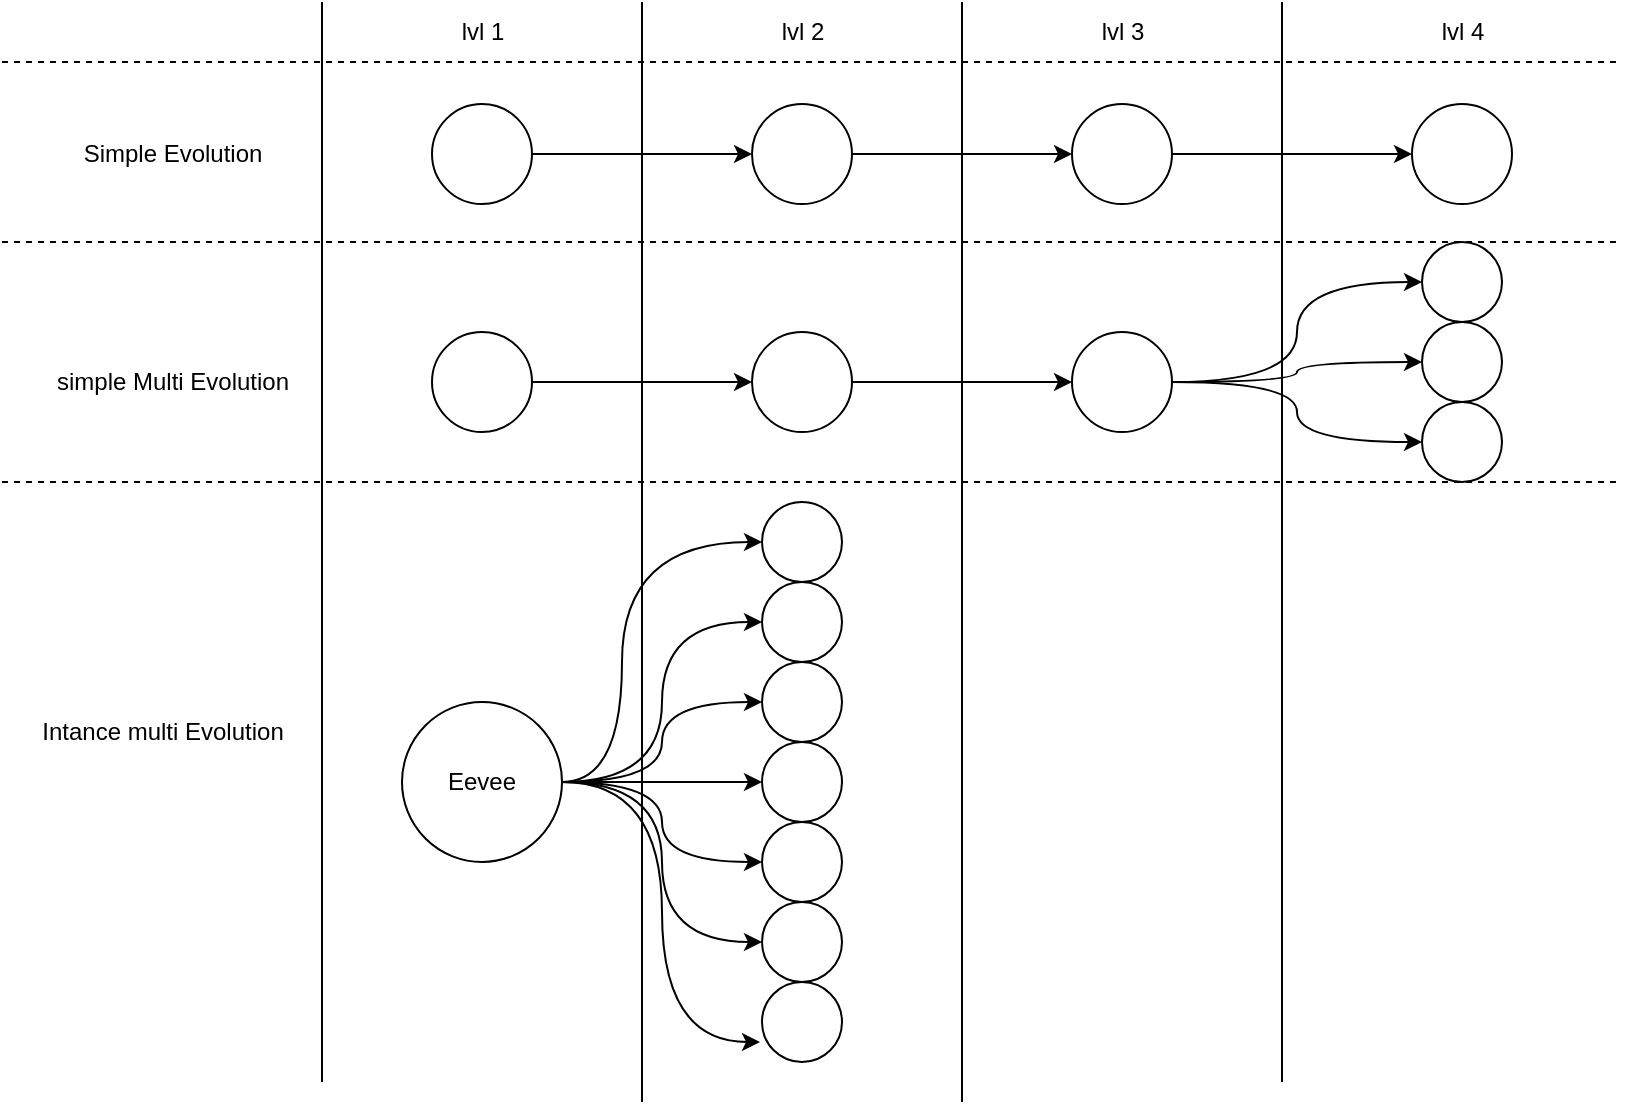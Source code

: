 <mxfile version="20.2.8" type="github">
  <diagram id="L8x1p3_wUoEDGuBpzZGT" name="Page-1">
    <mxGraphModel dx="1108" dy="685" grid="1" gridSize="10" guides="1" tooltips="1" connect="1" arrows="1" fold="1" page="1" pageScale="1" pageWidth="827" pageHeight="1169" math="0" shadow="0">
      <root>
        <mxCell id="0" />
        <mxCell id="1" parent="0" />
        <mxCell id="OMDTb1dRM-pu-fCfnJjT-1" value="" style="endArrow=none;html=1;rounded=0;" edge="1" parent="1">
          <mxGeometry width="50" height="50" relative="1" as="geometry">
            <mxPoint x="160" y="580" as="sourcePoint" />
            <mxPoint x="160" y="40" as="targetPoint" />
          </mxGeometry>
        </mxCell>
        <mxCell id="OMDTb1dRM-pu-fCfnJjT-2" value="" style="endArrow=none;html=1;rounded=0;" edge="1" parent="1">
          <mxGeometry width="50" height="50" relative="1" as="geometry">
            <mxPoint x="320" y="590" as="sourcePoint" />
            <mxPoint x="320" y="40" as="targetPoint" />
          </mxGeometry>
        </mxCell>
        <mxCell id="OMDTb1dRM-pu-fCfnJjT-3" value="" style="endArrow=none;html=1;rounded=0;" edge="1" parent="1">
          <mxGeometry width="50" height="50" relative="1" as="geometry">
            <mxPoint x="480" y="590" as="sourcePoint" />
            <mxPoint x="480" y="40" as="targetPoint" />
          </mxGeometry>
        </mxCell>
        <mxCell id="OMDTb1dRM-pu-fCfnJjT-4" value="" style="endArrow=none;html=1;rounded=0;" edge="1" parent="1">
          <mxGeometry width="50" height="50" relative="1" as="geometry">
            <mxPoint x="640" y="580" as="sourcePoint" />
            <mxPoint x="640" y="40" as="targetPoint" />
          </mxGeometry>
        </mxCell>
        <mxCell id="OMDTb1dRM-pu-fCfnJjT-5" value="lvl 4" style="text;html=1;align=center;verticalAlign=middle;resizable=0;points=[];autosize=1;strokeColor=none;fillColor=none;" vertex="1" parent="1">
          <mxGeometry x="710" y="40" width="40" height="30" as="geometry" />
        </mxCell>
        <mxCell id="OMDTb1dRM-pu-fCfnJjT-6" value="lvl 3" style="text;html=1;align=center;verticalAlign=middle;resizable=0;points=[];autosize=1;strokeColor=none;fillColor=none;" vertex="1" parent="1">
          <mxGeometry x="540" y="40" width="40" height="30" as="geometry" />
        </mxCell>
        <mxCell id="OMDTb1dRM-pu-fCfnJjT-7" value="lvl 2" style="text;html=1;align=center;verticalAlign=middle;resizable=0;points=[];autosize=1;strokeColor=none;fillColor=none;" vertex="1" parent="1">
          <mxGeometry x="380" y="40" width="40" height="30" as="geometry" />
        </mxCell>
        <mxCell id="OMDTb1dRM-pu-fCfnJjT-8" value="lvl 1" style="text;html=1;align=center;verticalAlign=middle;resizable=0;points=[];autosize=1;strokeColor=none;fillColor=none;" vertex="1" parent="1">
          <mxGeometry x="220" y="40" width="40" height="30" as="geometry" />
        </mxCell>
        <mxCell id="OMDTb1dRM-pu-fCfnJjT-48" style="edgeStyle=orthogonalEdgeStyle;curved=1;orthogonalLoop=1;jettySize=auto;html=1;" edge="1" parent="1" source="OMDTb1dRM-pu-fCfnJjT-9" target="OMDTb1dRM-pu-fCfnJjT-11">
          <mxGeometry relative="1" as="geometry" />
        </mxCell>
        <mxCell id="OMDTb1dRM-pu-fCfnJjT-9" value="" style="ellipse;whiteSpace=wrap;html=1;aspect=fixed;" vertex="1" parent="1">
          <mxGeometry x="215" y="91" width="50" height="50" as="geometry" />
        </mxCell>
        <mxCell id="OMDTb1dRM-pu-fCfnJjT-10" value="Simple Evolution" style="text;html=1;align=center;verticalAlign=middle;resizable=0;points=[];autosize=1;strokeColor=none;fillColor=none;" vertex="1" parent="1">
          <mxGeometry x="30" y="101" width="110" height="30" as="geometry" />
        </mxCell>
        <mxCell id="OMDTb1dRM-pu-fCfnJjT-49" style="edgeStyle=orthogonalEdgeStyle;curved=1;orthogonalLoop=1;jettySize=auto;html=1;" edge="1" parent="1" source="OMDTb1dRM-pu-fCfnJjT-11" target="OMDTb1dRM-pu-fCfnJjT-13">
          <mxGeometry relative="1" as="geometry" />
        </mxCell>
        <mxCell id="OMDTb1dRM-pu-fCfnJjT-11" value="" style="ellipse;whiteSpace=wrap;html=1;aspect=fixed;" vertex="1" parent="1">
          <mxGeometry x="375" y="91" width="50" height="50" as="geometry" />
        </mxCell>
        <mxCell id="OMDTb1dRM-pu-fCfnJjT-12" value="" style="ellipse;whiteSpace=wrap;html=1;aspect=fixed;" vertex="1" parent="1">
          <mxGeometry x="705" y="91" width="50" height="50" as="geometry" />
        </mxCell>
        <mxCell id="OMDTb1dRM-pu-fCfnJjT-50" style="edgeStyle=orthogonalEdgeStyle;curved=1;orthogonalLoop=1;jettySize=auto;html=1;entryX=0;entryY=0.5;entryDx=0;entryDy=0;" edge="1" parent="1" source="OMDTb1dRM-pu-fCfnJjT-13" target="OMDTb1dRM-pu-fCfnJjT-12">
          <mxGeometry relative="1" as="geometry" />
        </mxCell>
        <mxCell id="OMDTb1dRM-pu-fCfnJjT-13" value="" style="ellipse;whiteSpace=wrap;html=1;aspect=fixed;" vertex="1" parent="1">
          <mxGeometry x="535" y="91" width="50" height="50" as="geometry" />
        </mxCell>
        <mxCell id="OMDTb1dRM-pu-fCfnJjT-14" value="simple Multi Evolution" style="text;html=1;align=center;verticalAlign=middle;resizable=0;points=[];autosize=1;strokeColor=none;fillColor=none;" vertex="1" parent="1">
          <mxGeometry x="15" y="215" width="140" height="30" as="geometry" />
        </mxCell>
        <mxCell id="OMDTb1dRM-pu-fCfnJjT-16" value="" style="ellipse;whiteSpace=wrap;html=1;aspect=fixed;" vertex="1" parent="1">
          <mxGeometry x="710" y="160" width="40" height="40" as="geometry" />
        </mxCell>
        <mxCell id="OMDTb1dRM-pu-fCfnJjT-45" style="edgeStyle=orthogonalEdgeStyle;curved=1;orthogonalLoop=1;jettySize=auto;html=1;entryX=0;entryY=0.5;entryDx=0;entryDy=0;" edge="1" parent="1" source="OMDTb1dRM-pu-fCfnJjT-17" target="OMDTb1dRM-pu-fCfnJjT-16">
          <mxGeometry relative="1" as="geometry" />
        </mxCell>
        <mxCell id="OMDTb1dRM-pu-fCfnJjT-46" style="edgeStyle=orthogonalEdgeStyle;curved=1;orthogonalLoop=1;jettySize=auto;html=1;entryX=0;entryY=0.5;entryDx=0;entryDy=0;" edge="1" parent="1" source="OMDTb1dRM-pu-fCfnJjT-17" target="OMDTb1dRM-pu-fCfnJjT-43">
          <mxGeometry relative="1" as="geometry" />
        </mxCell>
        <mxCell id="OMDTb1dRM-pu-fCfnJjT-47" style="edgeStyle=orthogonalEdgeStyle;curved=1;orthogonalLoop=1;jettySize=auto;html=1;" edge="1" parent="1" source="OMDTb1dRM-pu-fCfnJjT-17" target="OMDTb1dRM-pu-fCfnJjT-33">
          <mxGeometry relative="1" as="geometry" />
        </mxCell>
        <mxCell id="OMDTb1dRM-pu-fCfnJjT-17" value="" style="ellipse;whiteSpace=wrap;html=1;aspect=fixed;" vertex="1" parent="1">
          <mxGeometry x="535" y="205" width="50" height="50" as="geometry" />
        </mxCell>
        <mxCell id="OMDTb1dRM-pu-fCfnJjT-44" style="edgeStyle=orthogonalEdgeStyle;curved=1;orthogonalLoop=1;jettySize=auto;html=1;" edge="1" parent="1" source="OMDTb1dRM-pu-fCfnJjT-18" target="OMDTb1dRM-pu-fCfnJjT-17">
          <mxGeometry relative="1" as="geometry" />
        </mxCell>
        <mxCell id="OMDTb1dRM-pu-fCfnJjT-18" value="" style="ellipse;whiteSpace=wrap;html=1;aspect=fixed;" vertex="1" parent="1">
          <mxGeometry x="375" y="205" width="50" height="50" as="geometry" />
        </mxCell>
        <mxCell id="OMDTb1dRM-pu-fCfnJjT-42" style="edgeStyle=orthogonalEdgeStyle;curved=1;orthogonalLoop=1;jettySize=auto;html=1;entryX=0;entryY=0.5;entryDx=0;entryDy=0;" edge="1" parent="1" source="OMDTb1dRM-pu-fCfnJjT-19" target="OMDTb1dRM-pu-fCfnJjT-18">
          <mxGeometry relative="1" as="geometry" />
        </mxCell>
        <mxCell id="OMDTb1dRM-pu-fCfnJjT-19" value="" style="ellipse;whiteSpace=wrap;html=1;aspect=fixed;" vertex="1" parent="1">
          <mxGeometry x="215" y="205" width="50" height="50" as="geometry" />
        </mxCell>
        <mxCell id="OMDTb1dRM-pu-fCfnJjT-20" value="" style="ellipse;whiteSpace=wrap;html=1;aspect=fixed;" vertex="1" parent="1">
          <mxGeometry x="380" y="490" width="40" height="40" as="geometry" />
        </mxCell>
        <mxCell id="OMDTb1dRM-pu-fCfnJjT-21" value="" style="endArrow=none;dashed=1;html=1;rounded=0;" edge="1" parent="1">
          <mxGeometry width="50" height="50" relative="1" as="geometry">
            <mxPoint y="160" as="sourcePoint" />
            <mxPoint x="810" y="160" as="targetPoint" />
          </mxGeometry>
        </mxCell>
        <mxCell id="OMDTb1dRM-pu-fCfnJjT-22" value="" style="endArrow=none;dashed=1;html=1;rounded=0;" edge="1" parent="1">
          <mxGeometry width="50" height="50" relative="1" as="geometry">
            <mxPoint y="280" as="sourcePoint" />
            <mxPoint x="810" y="280" as="targetPoint" />
          </mxGeometry>
        </mxCell>
        <mxCell id="OMDTb1dRM-pu-fCfnJjT-23" value="Intance multi Evolution" style="text;html=1;align=center;verticalAlign=middle;resizable=0;points=[];autosize=1;strokeColor=none;fillColor=none;" vertex="1" parent="1">
          <mxGeometry x="10" y="390" width="140" height="30" as="geometry" />
        </mxCell>
        <mxCell id="OMDTb1dRM-pu-fCfnJjT-24" value="" style="endArrow=none;dashed=1;html=1;rounded=0;" edge="1" parent="1">
          <mxGeometry width="50" height="50" relative="1" as="geometry">
            <mxPoint y="70" as="sourcePoint" />
            <mxPoint x="810" y="70" as="targetPoint" />
          </mxGeometry>
        </mxCell>
        <mxCell id="OMDTb1dRM-pu-fCfnJjT-35" style="edgeStyle=orthogonalEdgeStyle;orthogonalLoop=1;jettySize=auto;html=1;entryX=0;entryY=0.5;entryDx=0;entryDy=0;curved=1;" edge="1" parent="1" source="OMDTb1dRM-pu-fCfnJjT-25" target="OMDTb1dRM-pu-fCfnJjT-31">
          <mxGeometry relative="1" as="geometry">
            <Array as="points">
              <mxPoint x="310" y="430" />
              <mxPoint x="310" y="310" />
            </Array>
          </mxGeometry>
        </mxCell>
        <mxCell id="OMDTb1dRM-pu-fCfnJjT-36" style="edgeStyle=orthogonalEdgeStyle;curved=1;orthogonalLoop=1;jettySize=auto;html=1;entryX=0;entryY=0.5;entryDx=0;entryDy=0;" edge="1" parent="1" source="OMDTb1dRM-pu-fCfnJjT-25" target="OMDTb1dRM-pu-fCfnJjT-30">
          <mxGeometry relative="1" as="geometry" />
        </mxCell>
        <mxCell id="OMDTb1dRM-pu-fCfnJjT-37" style="edgeStyle=orthogonalEdgeStyle;curved=1;orthogonalLoop=1;jettySize=auto;html=1;" edge="1" parent="1" source="OMDTb1dRM-pu-fCfnJjT-25" target="OMDTb1dRM-pu-fCfnJjT-29">
          <mxGeometry relative="1" as="geometry" />
        </mxCell>
        <mxCell id="OMDTb1dRM-pu-fCfnJjT-38" style="edgeStyle=orthogonalEdgeStyle;curved=1;orthogonalLoop=1;jettySize=auto;html=1;entryX=0;entryY=0.5;entryDx=0;entryDy=0;" edge="1" parent="1" source="OMDTb1dRM-pu-fCfnJjT-25" target="OMDTb1dRM-pu-fCfnJjT-28">
          <mxGeometry relative="1" as="geometry" />
        </mxCell>
        <mxCell id="OMDTb1dRM-pu-fCfnJjT-39" style="edgeStyle=orthogonalEdgeStyle;curved=1;orthogonalLoop=1;jettySize=auto;html=1;" edge="1" parent="1" source="OMDTb1dRM-pu-fCfnJjT-25" target="OMDTb1dRM-pu-fCfnJjT-27">
          <mxGeometry relative="1" as="geometry" />
        </mxCell>
        <mxCell id="OMDTb1dRM-pu-fCfnJjT-40" style="edgeStyle=orthogonalEdgeStyle;curved=1;orthogonalLoop=1;jettySize=auto;html=1;entryX=0;entryY=0.5;entryDx=0;entryDy=0;" edge="1" parent="1" source="OMDTb1dRM-pu-fCfnJjT-25" target="OMDTb1dRM-pu-fCfnJjT-20">
          <mxGeometry relative="1" as="geometry" />
        </mxCell>
        <mxCell id="OMDTb1dRM-pu-fCfnJjT-41" style="edgeStyle=orthogonalEdgeStyle;curved=1;orthogonalLoop=1;jettySize=auto;html=1;entryX=-0.025;entryY=0.75;entryDx=0;entryDy=0;entryPerimeter=0;" edge="1" parent="1" source="OMDTb1dRM-pu-fCfnJjT-25" target="OMDTb1dRM-pu-fCfnJjT-26">
          <mxGeometry relative="1" as="geometry" />
        </mxCell>
        <mxCell id="OMDTb1dRM-pu-fCfnJjT-25" value="Eevee" style="ellipse;whiteSpace=wrap;html=1;aspect=fixed;" vertex="1" parent="1">
          <mxGeometry x="200" y="390" width="80" height="80" as="geometry" />
        </mxCell>
        <mxCell id="OMDTb1dRM-pu-fCfnJjT-26" value="" style="ellipse;whiteSpace=wrap;html=1;aspect=fixed;" vertex="1" parent="1">
          <mxGeometry x="380" y="530" width="40" height="40" as="geometry" />
        </mxCell>
        <mxCell id="OMDTb1dRM-pu-fCfnJjT-27" value="" style="ellipse;whiteSpace=wrap;html=1;aspect=fixed;" vertex="1" parent="1">
          <mxGeometry x="380" y="450" width="40" height="40" as="geometry" />
        </mxCell>
        <mxCell id="OMDTb1dRM-pu-fCfnJjT-28" value="" style="ellipse;whiteSpace=wrap;html=1;aspect=fixed;" vertex="1" parent="1">
          <mxGeometry x="380" y="410" width="40" height="40" as="geometry" />
        </mxCell>
        <mxCell id="OMDTb1dRM-pu-fCfnJjT-29" value="" style="ellipse;whiteSpace=wrap;html=1;aspect=fixed;" vertex="1" parent="1">
          <mxGeometry x="380" y="370" width="40" height="40" as="geometry" />
        </mxCell>
        <mxCell id="OMDTb1dRM-pu-fCfnJjT-30" value="" style="ellipse;whiteSpace=wrap;html=1;aspect=fixed;" vertex="1" parent="1">
          <mxGeometry x="380" y="330" width="40" height="40" as="geometry" />
        </mxCell>
        <mxCell id="OMDTb1dRM-pu-fCfnJjT-31" value="" style="ellipse;whiteSpace=wrap;html=1;aspect=fixed;" vertex="1" parent="1">
          <mxGeometry x="380" y="290" width="40" height="40" as="geometry" />
        </mxCell>
        <mxCell id="OMDTb1dRM-pu-fCfnJjT-33" value="" style="ellipse;whiteSpace=wrap;html=1;aspect=fixed;" vertex="1" parent="1">
          <mxGeometry x="710" y="240" width="40" height="40" as="geometry" />
        </mxCell>
        <mxCell id="OMDTb1dRM-pu-fCfnJjT-43" value="" style="ellipse;whiteSpace=wrap;html=1;aspect=fixed;" vertex="1" parent="1">
          <mxGeometry x="710" y="200" width="40" height="40" as="geometry" />
        </mxCell>
      </root>
    </mxGraphModel>
  </diagram>
</mxfile>
